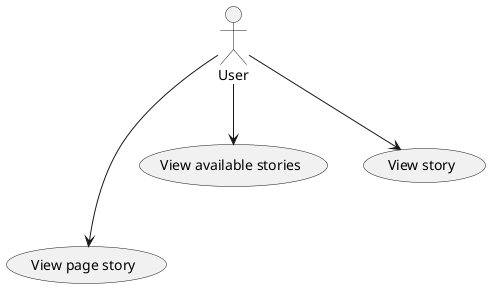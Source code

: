 @startuml
(View page story) as (Page)
(View available stories) as (Stories)
(View story) as (Story)

User --> (Stories)
User --> (Story)
User ---> (Page)

@enduml
